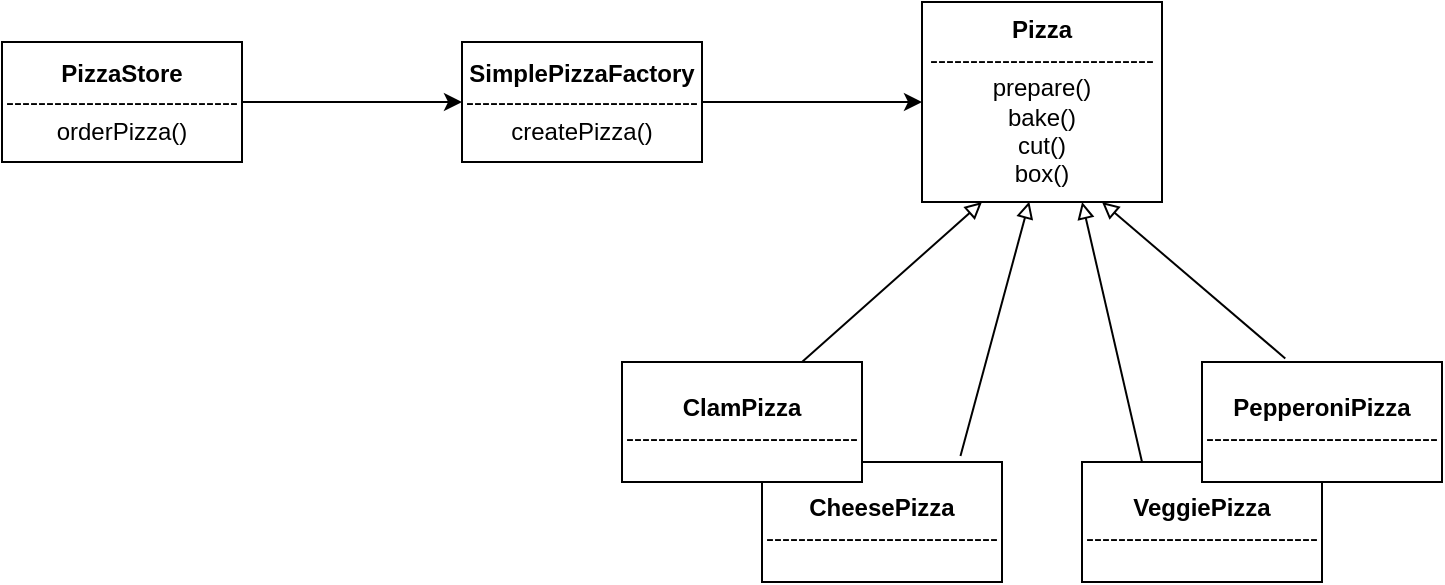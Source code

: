 <mxfile version="16.4.3" type="github">
  <diagram id="8F2Q0qGeBDUZFJQA5iAY" name="Page-1">
    <mxGraphModel dx="1038" dy="575" grid="1" gridSize="10" guides="1" tooltips="1" connect="1" arrows="1" fold="1" page="1" pageScale="1" pageWidth="850" pageHeight="1100" math="0" shadow="0">
      <root>
        <mxCell id="0" />
        <mxCell id="1" parent="0" />
        <mxCell id="hdoPGR2o2hAL8BpOgIAT-12" style="edgeStyle=orthogonalEdgeStyle;rounded=0;orthogonalLoop=1;jettySize=auto;html=1;exitX=1;exitY=0.5;exitDx=0;exitDy=0;endArrow=classic;endFill=1;" edge="1" parent="1" source="hdoPGR2o2hAL8BpOgIAT-1" target="hdoPGR2o2hAL8BpOgIAT-2">
          <mxGeometry relative="1" as="geometry" />
        </mxCell>
        <mxCell id="hdoPGR2o2hAL8BpOgIAT-1" value="&lt;b&gt;PizzaStore&lt;/b&gt;&lt;br&gt;-----------------------------&lt;br&gt;orderPizza()" style="rounded=0;whiteSpace=wrap;html=1;" vertex="1" parent="1">
          <mxGeometry x="70" y="160" width="120" height="60" as="geometry" />
        </mxCell>
        <mxCell id="hdoPGR2o2hAL8BpOgIAT-13" style="edgeStyle=orthogonalEdgeStyle;rounded=0;orthogonalLoop=1;jettySize=auto;html=1;entryX=0;entryY=0.5;entryDx=0;entryDy=0;endArrow=classic;endFill=1;" edge="1" parent="1" source="hdoPGR2o2hAL8BpOgIAT-2" target="hdoPGR2o2hAL8BpOgIAT-3">
          <mxGeometry relative="1" as="geometry" />
        </mxCell>
        <mxCell id="hdoPGR2o2hAL8BpOgIAT-2" value="&lt;b&gt;SimplePizzaFactory&lt;/b&gt;&lt;br&gt;-----------------------------&lt;br&gt;createPizza()" style="rounded=0;whiteSpace=wrap;html=1;" vertex="1" parent="1">
          <mxGeometry x="300" y="160" width="120" height="60" as="geometry" />
        </mxCell>
        <mxCell id="hdoPGR2o2hAL8BpOgIAT-3" value="&lt;b&gt;Pizza&lt;br&gt;&lt;/b&gt;----------------------------&lt;br&gt;prepare()&lt;br&gt;bake()&lt;br&gt;cut()&lt;br&gt;box()" style="rounded=0;whiteSpace=wrap;html=1;" vertex="1" parent="1">
          <mxGeometry x="530" y="140" width="120" height="100" as="geometry" />
        </mxCell>
        <mxCell id="hdoPGR2o2hAL8BpOgIAT-4" value="&lt;b&gt;CheesePizza&lt;br&gt;&lt;/b&gt;-----------------------------" style="rounded=0;whiteSpace=wrap;html=1;" vertex="1" parent="1">
          <mxGeometry x="450" y="370" width="120" height="60" as="geometry" />
        </mxCell>
        <mxCell id="hdoPGR2o2hAL8BpOgIAT-5" value="&lt;b&gt;VeggiePizza&lt;br&gt;&lt;/b&gt;-----------------------------" style="rounded=0;whiteSpace=wrap;html=1;" vertex="1" parent="1">
          <mxGeometry x="610" y="370" width="120" height="60" as="geometry" />
        </mxCell>
        <mxCell id="hdoPGR2o2hAL8BpOgIAT-6" value="&lt;b&gt;PepperoniPizza&lt;br&gt;&lt;/b&gt;-----------------------------" style="rounded=0;whiteSpace=wrap;html=1;" vertex="1" parent="1">
          <mxGeometry x="670" y="320" width="120" height="60" as="geometry" />
        </mxCell>
        <mxCell id="hdoPGR2o2hAL8BpOgIAT-7" value="&lt;b&gt;ClamPizza&lt;br&gt;&lt;/b&gt;-----------------------------" style="rounded=0;whiteSpace=wrap;html=1;" vertex="1" parent="1">
          <mxGeometry x="380" y="320" width="120" height="60" as="geometry" />
        </mxCell>
        <mxCell id="hdoPGR2o2hAL8BpOgIAT-8" value="" style="endArrow=block;html=1;rounded=0;entryX=0.25;entryY=1;entryDx=0;entryDy=0;exitX=0.75;exitY=0;exitDx=0;exitDy=0;endFill=0;" edge="1" parent="1" source="hdoPGR2o2hAL8BpOgIAT-7" target="hdoPGR2o2hAL8BpOgIAT-3">
          <mxGeometry width="50" height="50" relative="1" as="geometry">
            <mxPoint x="400" y="260" as="sourcePoint" />
            <mxPoint x="450" y="210" as="targetPoint" />
          </mxGeometry>
        </mxCell>
        <mxCell id="hdoPGR2o2hAL8BpOgIAT-9" value="" style="endArrow=block;html=1;rounded=0;entryX=0.75;entryY=1;entryDx=0;entryDy=0;exitX=0.347;exitY=-0.03;exitDx=0;exitDy=0;exitPerimeter=0;endFill=0;" edge="1" parent="1" source="hdoPGR2o2hAL8BpOgIAT-6" target="hdoPGR2o2hAL8BpOgIAT-3">
          <mxGeometry width="50" height="50" relative="1" as="geometry">
            <mxPoint x="660" y="310" as="sourcePoint" />
            <mxPoint x="710" y="260" as="targetPoint" />
          </mxGeometry>
        </mxCell>
        <mxCell id="hdoPGR2o2hAL8BpOgIAT-10" value="" style="endArrow=block;html=1;rounded=0;exitX=0.827;exitY=-0.05;exitDx=0;exitDy=0;exitPerimeter=0;entryX=0.447;entryY=0.998;entryDx=0;entryDy=0;entryPerimeter=0;endFill=0;" edge="1" parent="1" source="hdoPGR2o2hAL8BpOgIAT-4" target="hdoPGR2o2hAL8BpOgIAT-3">
          <mxGeometry width="50" height="50" relative="1" as="geometry">
            <mxPoint x="550" y="320" as="sourcePoint" />
            <mxPoint x="600" y="270" as="targetPoint" />
          </mxGeometry>
        </mxCell>
        <mxCell id="hdoPGR2o2hAL8BpOgIAT-11" value="" style="endArrow=block;html=1;rounded=0;exitX=0.25;exitY=0;exitDx=0;exitDy=0;exitPerimeter=0;entryX=0.667;entryY=1;entryDx=0;entryDy=0;entryPerimeter=0;endFill=0;" edge="1" parent="1" source="hdoPGR2o2hAL8BpOgIAT-5" target="hdoPGR2o2hAL8BpOgIAT-3">
          <mxGeometry width="50" height="50" relative="1" as="geometry">
            <mxPoint x="600" y="340" as="sourcePoint" />
            <mxPoint x="650" y="290" as="targetPoint" />
          </mxGeometry>
        </mxCell>
      </root>
    </mxGraphModel>
  </diagram>
</mxfile>
